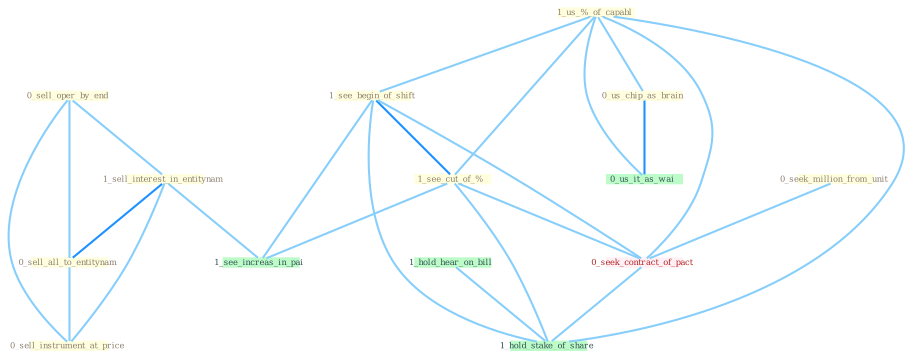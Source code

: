 Graph G{ 
    node
    [shape=polygon,style=filled,width=.5,height=.06,color="#BDFCC9",fixedsize=true,fontsize=4,
    fontcolor="#2f4f4f"];
    {node
    [color="#ffffe0", fontcolor="#8b7d6b"] "0_sell_oper_by_end " "1_sell_interest_in_entitynam " "1_us_%_of_capabl " "0_seek_million_from_unit " "0_sell_all_to_entitynam " "1_see_begin_of_shift " "0_us_chip_as_brain " "0_sell_instrument_at_price " "1_see_cut_of_% "}
{node [color="#fff0f5", fontcolor="#b22222"] "0_seek_contract_of_pact "}
edge [color="#B0E2FF"];

	"0_sell_oper_by_end " -- "1_sell_interest_in_entitynam " [w="1", color="#87cefa" ];
	"0_sell_oper_by_end " -- "0_sell_all_to_entitynam " [w="1", color="#87cefa" ];
	"0_sell_oper_by_end " -- "0_sell_instrument_at_price " [w="1", color="#87cefa" ];
	"1_sell_interest_in_entitynam " -- "0_sell_all_to_entitynam " [w="2", color="#1e90ff" , len=0.8];
	"1_sell_interest_in_entitynam " -- "0_sell_instrument_at_price " [w="1", color="#87cefa" ];
	"1_sell_interest_in_entitynam " -- "1_see_increas_in_pai " [w="1", color="#87cefa" ];
	"1_us_%_of_capabl " -- "1_see_begin_of_shift " [w="1", color="#87cefa" ];
	"1_us_%_of_capabl " -- "0_us_chip_as_brain " [w="1", color="#87cefa" ];
	"1_us_%_of_capabl " -- "1_see_cut_of_% " [w="1", color="#87cefa" ];
	"1_us_%_of_capabl " -- "0_seek_contract_of_pact " [w="1", color="#87cefa" ];
	"1_us_%_of_capabl " -- "0_us_it_as_wai " [w="1", color="#87cefa" ];
	"1_us_%_of_capabl " -- "1_hold_stake_of_share " [w="1", color="#87cefa" ];
	"0_seek_million_from_unit " -- "0_seek_contract_of_pact " [w="1", color="#87cefa" ];
	"0_sell_all_to_entitynam " -- "0_sell_instrument_at_price " [w="1", color="#87cefa" ];
	"1_see_begin_of_shift " -- "1_see_cut_of_% " [w="2", color="#1e90ff" , len=0.8];
	"1_see_begin_of_shift " -- "0_seek_contract_of_pact " [w="1", color="#87cefa" ];
	"1_see_begin_of_shift " -- "1_see_increas_in_pai " [w="1", color="#87cefa" ];
	"1_see_begin_of_shift " -- "1_hold_stake_of_share " [w="1", color="#87cefa" ];
	"0_us_chip_as_brain " -- "0_us_it_as_wai " [w="2", color="#1e90ff" , len=0.8];
	"1_see_cut_of_% " -- "0_seek_contract_of_pact " [w="1", color="#87cefa" ];
	"1_see_cut_of_% " -- "1_see_increas_in_pai " [w="1", color="#87cefa" ];
	"1_see_cut_of_% " -- "1_hold_stake_of_share " [w="1", color="#87cefa" ];
	"0_seek_contract_of_pact " -- "1_hold_stake_of_share " [w="1", color="#87cefa" ];
	"1_hold_hear_on_bill " -- "1_hold_stake_of_share " [w="1", color="#87cefa" ];
}